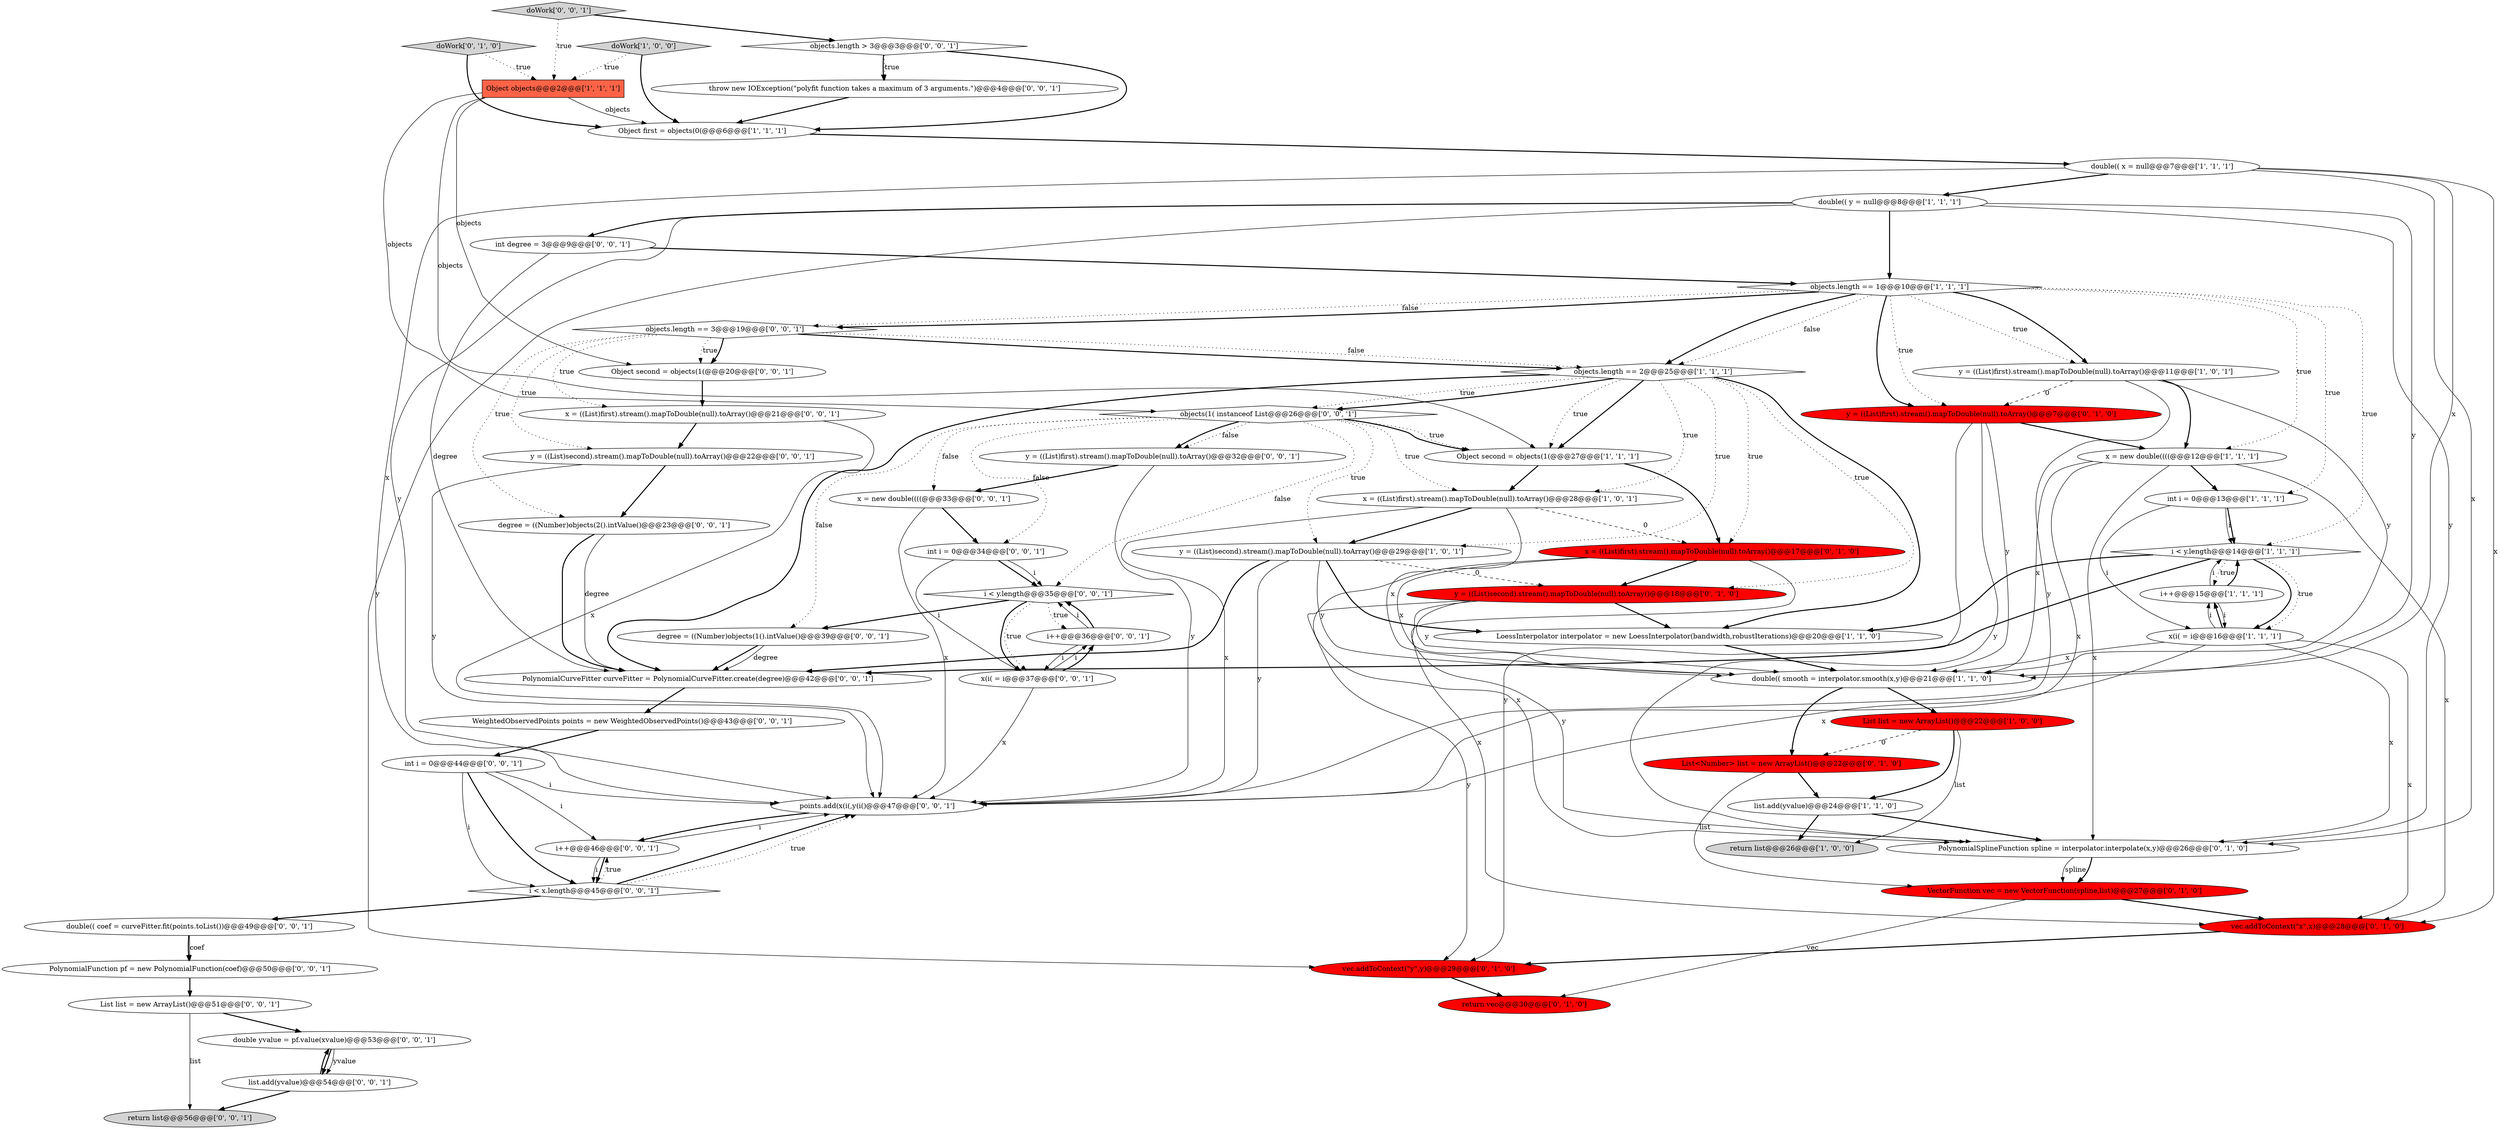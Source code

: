 digraph {
14 [style = filled, label = "list.add(yvalue)@@@24@@@['1', '1', '0']", fillcolor = white, shape = ellipse image = "AAA0AAABBB1BBB"];
5 [style = filled, label = "double(( y = null@@@8@@@['1', '1', '1']", fillcolor = white, shape = ellipse image = "AAA0AAABBB1BBB"];
12 [style = filled, label = "Object objects@@@2@@@['1', '1', '1']", fillcolor = tomato, shape = box image = "AAA0AAABBB1BBB"];
19 [style = filled, label = "LoessInterpolator interpolator = new LoessInterpolator(bandwidth,robustIterations)@@@20@@@['1', '1', '0']", fillcolor = white, shape = ellipse image = "AAA0AAABBB1BBB"];
4 [style = filled, label = "y = ((List)second).stream().mapToDouble(null).toArray()@@@29@@@['1', '0', '1']", fillcolor = white, shape = ellipse image = "AAA0AAABBB1BBB"];
48 [style = filled, label = "return list@@@56@@@['0', '0', '1']", fillcolor = lightgray, shape = ellipse image = "AAA0AAABBB3BBB"];
51 [style = filled, label = "degree = ((Number)objects(1().intValue()@@@39@@@['0', '0', '1']", fillcolor = white, shape = ellipse image = "AAA0AAABBB3BBB"];
59 [style = filled, label = "i++@@@36@@@['0', '0', '1']", fillcolor = white, shape = ellipse image = "AAA0AAABBB3BBB"];
56 [style = filled, label = "objects.length == 3@@@19@@@['0', '0', '1']", fillcolor = white, shape = diamond image = "AAA0AAABBB3BBB"];
46 [style = filled, label = "i < y.length@@@35@@@['0', '0', '1']", fillcolor = white, shape = diamond image = "AAA0AAABBB3BBB"];
52 [style = filled, label = "doWork['0', '0', '1']", fillcolor = lightgray, shape = diamond image = "AAA0AAABBB3BBB"];
15 [style = filled, label = "i < y.length@@@14@@@['1', '1', '1']", fillcolor = white, shape = diamond image = "AAA0AAABBB1BBB"];
1 [style = filled, label = "x = new double((((@@@12@@@['1', '1', '1']", fillcolor = white, shape = ellipse image = "AAA0AAABBB1BBB"];
17 [style = filled, label = "int i = 0@@@13@@@['1', '1', '1']", fillcolor = white, shape = ellipse image = "AAA0AAABBB1BBB"];
21 [style = filled, label = "y = ((List)second).stream().mapToDouble(null).toArray()@@@18@@@['0', '1', '0']", fillcolor = red, shape = ellipse image = "AAA1AAABBB2BBB"];
23 [style = filled, label = "VectorFunction vec = new VectorFunction(spline,list)@@@27@@@['0', '1', '0']", fillcolor = red, shape = ellipse image = "AAA1AAABBB2BBB"];
24 [style = filled, label = "doWork['0', '1', '0']", fillcolor = lightgray, shape = diamond image = "AAA0AAABBB2BBB"];
28 [style = filled, label = "vec.addToContext(\"x\",x)@@@28@@@['0', '1', '0']", fillcolor = red, shape = ellipse image = "AAA1AAABBB2BBB"];
35 [style = filled, label = "x(i( = i@@@37@@@['0', '0', '1']", fillcolor = white, shape = ellipse image = "AAA0AAABBB3BBB"];
42 [style = filled, label = "degree = ((Number)objects(2().intValue()@@@23@@@['0', '0', '1']", fillcolor = white, shape = ellipse image = "AAA0AAABBB3BBB"];
9 [style = filled, label = "doWork['1', '0', '0']", fillcolor = lightgray, shape = diamond image = "AAA0AAABBB1BBB"];
11 [style = filled, label = "x = ((List)first).stream().mapToDouble(null).toArray()@@@28@@@['1', '0', '1']", fillcolor = white, shape = ellipse image = "AAA0AAABBB1BBB"];
7 [style = filled, label = "double(( smooth = interpolator.smooth(x,y)@@@21@@@['1', '1', '0']", fillcolor = white, shape = ellipse image = "AAA0AAABBB1BBB"];
31 [style = filled, label = "PolynomialFunction pf = new PolynomialFunction(coef)@@@50@@@['0', '0', '1']", fillcolor = white, shape = ellipse image = "AAA0AAABBB3BBB"];
41 [style = filled, label = "points.add(x(i(,y(i()@@@47@@@['0', '0', '1']", fillcolor = white, shape = ellipse image = "AAA0AAABBB3BBB"];
29 [style = filled, label = "y = ((List)first).stream().mapToDouble(null).toArray()@@@7@@@['0', '1', '0']", fillcolor = red, shape = ellipse image = "AAA1AAABBB2BBB"];
37 [style = filled, label = "x = new double((((@@@33@@@['0', '0', '1']", fillcolor = white, shape = ellipse image = "AAA0AAABBB3BBB"];
58 [style = filled, label = "Object second = objects(1(@@@20@@@['0', '0', '1']", fillcolor = white, shape = ellipse image = "AAA0AAABBB3BBB"];
45 [style = filled, label = "List list = new ArrayList()@@@51@@@['0', '0', '1']", fillcolor = white, shape = ellipse image = "AAA0AAABBB3BBB"];
10 [style = filled, label = "List list = new ArrayList()@@@22@@@['1', '0', '0']", fillcolor = red, shape = ellipse image = "AAA1AAABBB1BBB"];
26 [style = filled, label = "vec.addToContext(\"y\",y)@@@29@@@['0', '1', '0']", fillcolor = red, shape = ellipse image = "AAA1AAABBB2BBB"];
43 [style = filled, label = "i < x.length@@@45@@@['0', '0', '1']", fillcolor = white, shape = diamond image = "AAA0AAABBB3BBB"];
40 [style = filled, label = "y = ((List)first).stream().mapToDouble(null).toArray()@@@32@@@['0', '0', '1']", fillcolor = white, shape = ellipse image = "AAA0AAABBB3BBB"];
44 [style = filled, label = "PolynomialCurveFitter curveFitter = PolynomialCurveFitter.create(degree)@@@42@@@['0', '0', '1']", fillcolor = white, shape = ellipse image = "AAA0AAABBB3BBB"];
50 [style = filled, label = "int i = 0@@@44@@@['0', '0', '1']", fillcolor = white, shape = ellipse image = "AAA0AAABBB3BBB"];
39 [style = filled, label = "int degree = 3@@@9@@@['0', '0', '1']", fillcolor = white, shape = ellipse image = "AAA0AAABBB3BBB"];
8 [style = filled, label = "return list@@@26@@@['1', '0', '0']", fillcolor = lightgray, shape = ellipse image = "AAA0AAABBB1BBB"];
2 [style = filled, label = "Object first = objects(0(@@@6@@@['1', '1', '1']", fillcolor = white, shape = ellipse image = "AAA0AAABBB1BBB"];
13 [style = filled, label = "double(( x = null@@@7@@@['1', '1', '1']", fillcolor = white, shape = ellipse image = "AAA0AAABBB1BBB"];
18 [style = filled, label = "i++@@@15@@@['1', '1', '1']", fillcolor = white, shape = ellipse image = "AAA0AAABBB1BBB"];
55 [style = filled, label = "double yvalue = pf.value(xvalue)@@@53@@@['0', '0', '1']", fillcolor = white, shape = ellipse image = "AAA0AAABBB3BBB"];
49 [style = filled, label = "WeightedObservedPoints points = new WeightedObservedPoints()@@@43@@@['0', '0', '1']", fillcolor = white, shape = ellipse image = "AAA0AAABBB3BBB"];
38 [style = filled, label = "int i = 0@@@34@@@['0', '0', '1']", fillcolor = white, shape = ellipse image = "AAA0AAABBB3BBB"];
0 [style = filled, label = "x(i( = i@@@16@@@['1', '1', '1']", fillcolor = white, shape = ellipse image = "AAA0AAABBB1BBB"];
36 [style = filled, label = "throw new IOException(\"polyfit function takes a maximum of 3 arguments.\")@@@4@@@['0', '0', '1']", fillcolor = white, shape = ellipse image = "AAA0AAABBB3BBB"];
32 [style = filled, label = "objects(1( instanceof List@@@26@@@['0', '0', '1']", fillcolor = white, shape = diamond image = "AAA0AAABBB3BBB"];
53 [style = filled, label = "x = ((List)first).stream().mapToDouble(null).toArray()@@@21@@@['0', '0', '1']", fillcolor = white, shape = ellipse image = "AAA0AAABBB3BBB"];
25 [style = filled, label = "PolynomialSplineFunction spline = interpolator.interpolate(x,y)@@@26@@@['0', '1', '0']", fillcolor = white, shape = ellipse image = "AAA0AAABBB2BBB"];
6 [style = filled, label = "objects.length == 2@@@25@@@['1', '1', '1']", fillcolor = white, shape = diamond image = "AAA0AAABBB1BBB"];
3 [style = filled, label = "y = ((List)first).stream().mapToDouble(null).toArray()@@@11@@@['1', '0', '1']", fillcolor = white, shape = ellipse image = "AAA0AAABBB1BBB"];
20 [style = filled, label = "objects.length == 1@@@10@@@['1', '1', '1']", fillcolor = white, shape = diamond image = "AAA0AAABBB1BBB"];
22 [style = filled, label = "return vec@@@30@@@['0', '1', '0']", fillcolor = red, shape = ellipse image = "AAA1AAABBB2BBB"];
34 [style = filled, label = "y = ((List)second).stream().mapToDouble(null).toArray()@@@22@@@['0', '0', '1']", fillcolor = white, shape = ellipse image = "AAA0AAABBB3BBB"];
47 [style = filled, label = "i++@@@46@@@['0', '0', '1']", fillcolor = white, shape = ellipse image = "AAA0AAABBB3BBB"];
33 [style = filled, label = "double(( coef = curveFitter.fit(points.toList())@@@49@@@['0', '0', '1']", fillcolor = white, shape = ellipse image = "AAA0AAABBB3BBB"];
27 [style = filled, label = "List<Number> list = new ArrayList()@@@22@@@['0', '1', '0']", fillcolor = red, shape = ellipse image = "AAA1AAABBB2BBB"];
57 [style = filled, label = "list.add(yvalue)@@@54@@@['0', '0', '1']", fillcolor = white, shape = ellipse image = "AAA0AAABBB3BBB"];
54 [style = filled, label = "objects.length > 3@@@3@@@['0', '0', '1']", fillcolor = white, shape = diamond image = "AAA0AAABBB3BBB"];
16 [style = filled, label = "Object second = objects(1(@@@27@@@['1', '1', '1']", fillcolor = white, shape = ellipse image = "AAA0AAABBB1BBB"];
30 [style = filled, label = "x = ((List)first).stream().mapToDouble(null).toArray()@@@17@@@['0', '1', '0']", fillcolor = red, shape = ellipse image = "AAA1AAABBB2BBB"];
12->32 [style = solid, label="objects"];
24->12 [style = dotted, label="true"];
9->12 [style = dotted, label="true"];
0->7 [style = solid, label="x"];
14->25 [style = bold, label=""];
56->42 [style = dotted, label="true"];
32->38 [style = dotted, label="false"];
30->7 [style = solid, label="x"];
0->18 [style = solid, label="i"];
5->20 [style = bold, label=""];
42->44 [style = solid, label="degree"];
50->47 [style = solid, label="i"];
32->11 [style = dotted, label="true"];
6->32 [style = dotted, label="true"];
1->28 [style = solid, label="x"];
12->58 [style = solid, label="objects"];
10->27 [style = dashed, label="0"];
5->41 [style = solid, label="y"];
4->44 [style = bold, label=""];
26->22 [style = bold, label=""];
53->41 [style = solid, label="x"];
23->28 [style = bold, label=""];
0->28 [style = solid, label="x"];
46->51 [style = bold, label=""];
20->56 [style = dotted, label="false"];
55->57 [style = bold, label=""];
42->44 [style = bold, label=""];
17->15 [style = solid, label="i"];
10->8 [style = solid, label="list"];
27->23 [style = solid, label="list"];
21->25 [style = solid, label="y"];
53->34 [style = bold, label=""];
37->38 [style = bold, label=""];
36->2 [style = bold, label=""];
15->0 [style = bold, label=""];
56->58 [style = dotted, label="true"];
25->23 [style = solid, label="spline"];
50->43 [style = solid, label="i"];
6->11 [style = dotted, label="true"];
29->1 [style = bold, label=""];
33->31 [style = solid, label="coef"];
20->15 [style = dotted, label="true"];
54->36 [style = dotted, label="true"];
40->37 [style = bold, label=""];
4->7 [style = solid, label="y"];
23->22 [style = solid, label="vec"];
6->32 [style = bold, label=""];
50->43 [style = bold, label=""];
21->19 [style = bold, label=""];
59->46 [style = solid, label="i"];
10->14 [style = bold, label=""];
9->2 [style = bold, label=""];
5->39 [style = bold, label=""];
56->6 [style = dotted, label="false"];
57->55 [style = bold, label=""];
15->18 [style = dotted, label="true"];
18->15 [style = bold, label=""];
4->19 [style = bold, label=""];
51->44 [style = bold, label=""];
47->43 [style = bold, label=""];
20->3 [style = bold, label=""];
34->42 [style = bold, label=""];
44->49 [style = bold, label=""];
1->25 [style = solid, label="x"];
56->34 [style = dotted, label="true"];
21->26 [style = solid, label="y"];
1->17 [style = bold, label=""];
18->15 [style = solid, label="i"];
5->26 [style = solid, label="y"];
5->7 [style = solid, label="y"];
56->58 [style = bold, label=""];
32->46 [style = dotted, label="false"];
59->35 [style = solid, label="i"];
54->2 [style = bold, label=""];
52->12 [style = dotted, label="true"];
17->15 [style = bold, label=""];
13->5 [style = bold, label=""];
43->33 [style = bold, label=""];
20->3 [style = dotted, label="true"];
38->46 [style = bold, label=""];
14->8 [style = bold, label=""];
43->47 [style = dotted, label="true"];
37->41 [style = solid, label="x"];
47->41 [style = solid, label="i"];
39->20 [style = bold, label=""];
59->46 [style = bold, label=""];
52->54 [style = bold, label=""];
38->35 [style = solid, label="i"];
35->59 [style = solid, label="i"];
56->6 [style = bold, label=""];
47->43 [style = solid, label="i"];
17->0 [style = solid, label="i"];
20->6 [style = dotted, label="false"];
45->55 [style = bold, label=""];
3->1 [style = bold, label=""];
27->14 [style = bold, label=""];
32->4 [style = dotted, label="true"];
46->35 [style = dotted, label="true"];
32->40 [style = dotted, label="false"];
20->17 [style = dotted, label="true"];
11->4 [style = bold, label=""];
13->28 [style = solid, label="x"];
15->44 [style = bold, label=""];
12->2 [style = solid, label="objects"];
28->26 [style = bold, label=""];
40->41 [style = solid, label="y"];
32->16 [style = bold, label=""];
15->19 [style = bold, label=""];
45->48 [style = solid, label="list"];
15->0 [style = dotted, label="true"];
4->21 [style = dashed, label="0"];
6->44 [style = bold, label=""];
0->41 [style = solid, label="x"];
32->37 [style = dotted, label="false"];
35->59 [style = bold, label=""];
49->50 [style = bold, label=""];
32->51 [style = dotted, label="false"];
13->7 [style = solid, label="x"];
30->21 [style = bold, label=""];
12->16 [style = solid, label="objects"];
58->53 [style = bold, label=""];
20->1 [style = dotted, label="true"];
11->41 [style = solid, label="x"];
54->36 [style = bold, label=""];
46->59 [style = dotted, label="true"];
32->40 [style = bold, label=""];
16->30 [style = bold, label=""];
46->35 [style = bold, label=""];
38->46 [style = solid, label="i"];
13->41 [style = solid, label="x"];
43->41 [style = bold, label=""];
0->18 [style = bold, label=""];
21->7 [style = solid, label="y"];
5->25 [style = solid, label="y"];
29->25 [style = solid, label="y"];
39->44 [style = solid, label="degree"];
41->47 [style = bold, label=""];
6->21 [style = dotted, label="true"];
11->7 [style = solid, label="x"];
3->29 [style = dashed, label="0"];
6->30 [style = dotted, label="true"];
29->26 [style = solid, label="y"];
16->11 [style = bold, label=""];
24->2 [style = bold, label=""];
20->56 [style = bold, label=""];
20->29 [style = bold, label=""];
7->10 [style = bold, label=""];
55->57 [style = solid, label="yvalue"];
25->23 [style = bold, label=""];
50->41 [style = solid, label="i"];
18->0 [style = solid, label="i"];
6->19 [style = bold, label=""];
20->6 [style = bold, label=""];
2->13 [style = bold, label=""];
57->48 [style = bold, label=""];
30->28 [style = solid, label="x"];
3->7 [style = solid, label="y"];
6->4 [style = dotted, label="true"];
20->29 [style = dotted, label="true"];
6->16 [style = bold, label=""];
1->7 [style = solid, label="x"];
3->41 [style = solid, label="y"];
56->53 [style = dotted, label="true"];
13->25 [style = solid, label="x"];
7->27 [style = bold, label=""];
35->41 [style = solid, label="x"];
33->31 [style = bold, label=""];
43->41 [style = dotted, label="true"];
0->25 [style = solid, label="x"];
34->41 [style = solid, label="y"];
1->41 [style = solid, label="x"];
30->25 [style = solid, label="x"];
11->30 [style = dashed, label="0"];
51->44 [style = solid, label="degree"];
32->16 [style = dotted, label="true"];
29->7 [style = solid, label="y"];
19->7 [style = bold, label=""];
31->45 [style = bold, label=""];
6->16 [style = dotted, label="true"];
4->41 [style = solid, label="y"];
}
